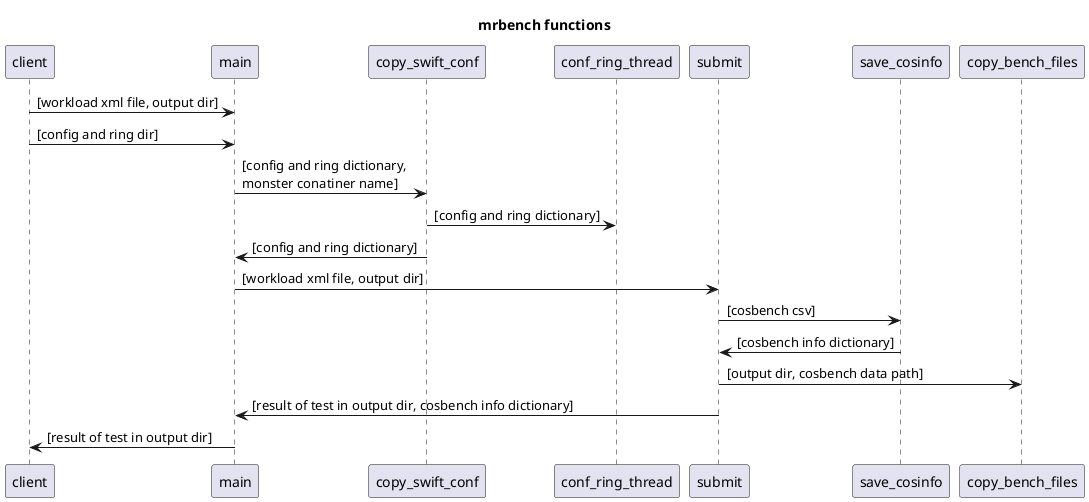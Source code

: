 @startuml
title mrbench functions
client -> main :  [workload xml file, output dir]
client -> main :  [config and ring dir]
main -> copy_swift_conf : [config and ring dictionary, \nmonster conatiner name]
copy_swift_conf -> conf_ring_thread : [config and ring dictionary]
copy_swift_conf -> main: [config and ring dictionary]
main -> submit : [workload xml file, output dir]
submit -> save_cosinfo: [cosbench csv]
save_cosinfo -> submit: [cosbench info dictionary]
submit -> copy_bench_files: [output dir, cosbench data path]
submit -> main: [result of test in output dir, cosbench info dictionary]
main -> client : [result of test in output dir]
@enduml
